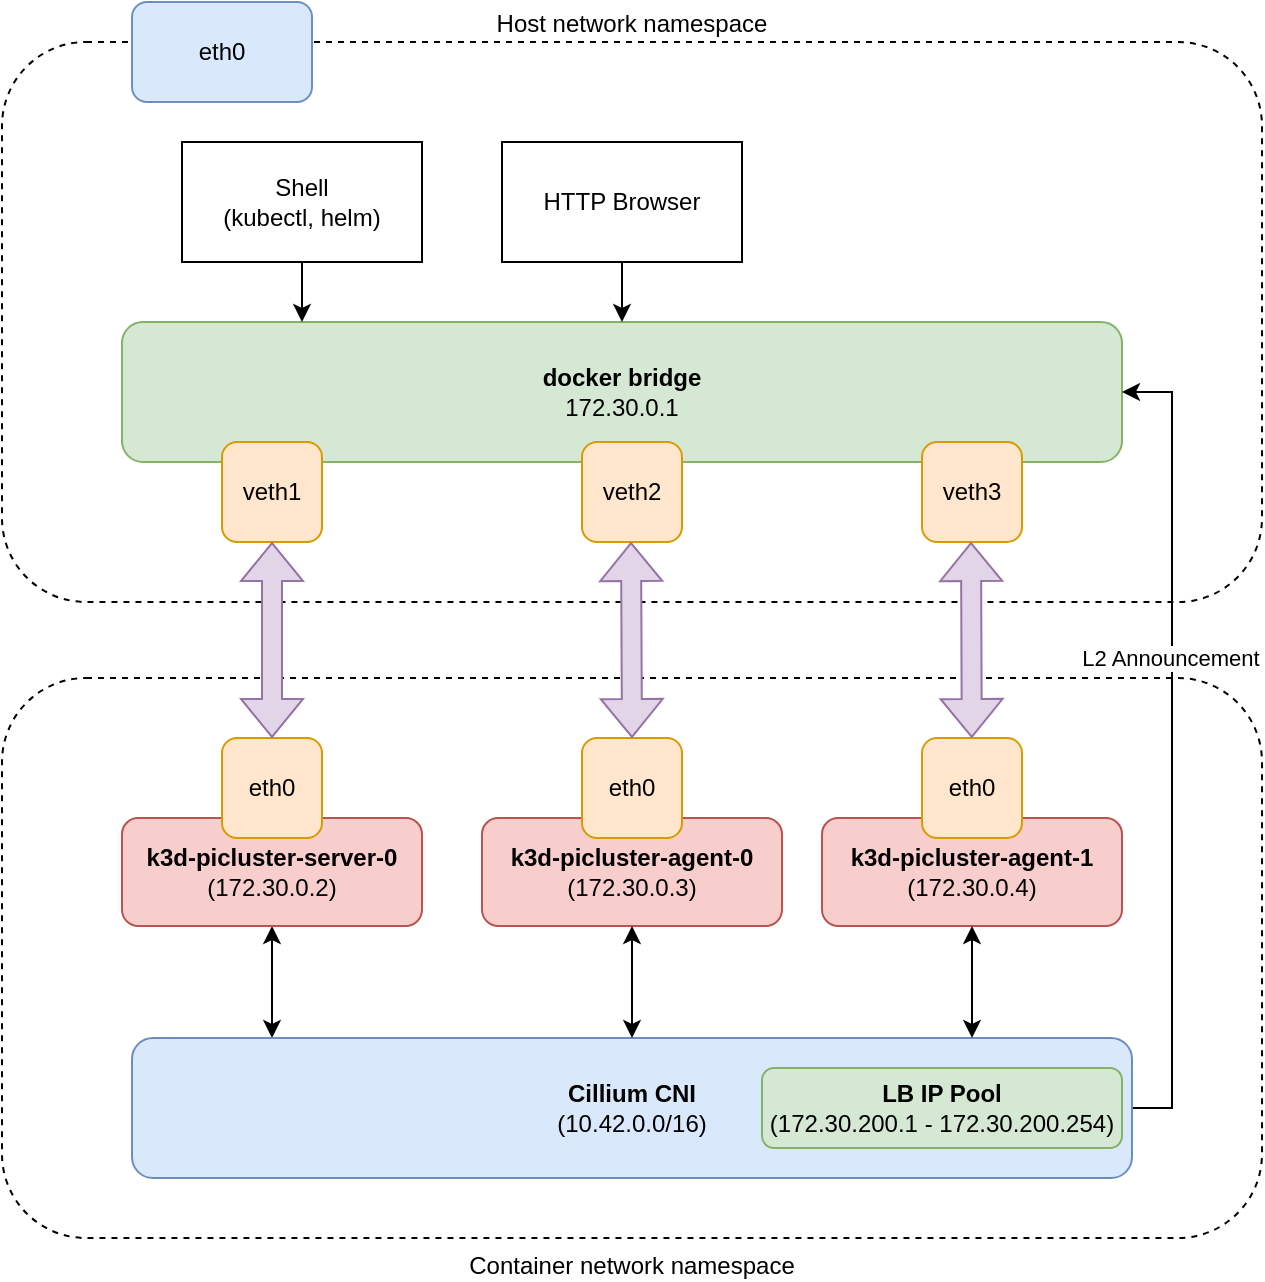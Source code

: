 <mxfile version="21.5.1" type="device">
  <diagram name="Page-1" id="ypYPW6BrJCdiAFsEAPuF">
    <mxGraphModel dx="810" dy="531" grid="1" gridSize="10" guides="1" tooltips="1" connect="1" arrows="1" fold="1" page="1" pageScale="1" pageWidth="1169" pageHeight="827" math="0" shadow="0">
      <root>
        <mxCell id="0" />
        <mxCell id="1" parent="0" />
        <mxCell id="zywAivY-LnaMdtVguS10-25" value="Host network namespace" style="rounded=1;whiteSpace=wrap;html=1;fillColor=none;dashed=1;labelPosition=center;verticalLabelPosition=top;align=center;verticalAlign=bottom;" vertex="1" parent="1">
          <mxGeometry x="50" y="40" width="630" height="280" as="geometry" />
        </mxCell>
        <mxCell id="zywAivY-LnaMdtVguS10-21" value="Container network namespace" style="rounded=1;whiteSpace=wrap;html=1;fillColor=none;dashed=1;labelPosition=center;verticalLabelPosition=bottom;align=center;verticalAlign=top;" vertex="1" parent="1">
          <mxGeometry x="50" y="358" width="630" height="280" as="geometry" />
        </mxCell>
        <mxCell id="zywAivY-LnaMdtVguS10-19" value="&lt;b&gt;docker bridge&lt;/b&gt;&lt;br&gt;172.30.0.1" style="rounded=1;whiteSpace=wrap;html=1;fillColor=#d5e8d4;strokeColor=#82b366;" vertex="1" parent="1">
          <mxGeometry x="110" y="180" width="500" height="70" as="geometry" />
        </mxCell>
        <mxCell id="zywAivY-LnaMdtVguS10-2" value="veth1" style="rounded=1;whiteSpace=wrap;html=1;fillColor=#ffe6cc;strokeColor=#d79b00;" vertex="1" parent="1">
          <mxGeometry x="160" y="240" width="50" height="50" as="geometry" />
        </mxCell>
        <mxCell id="zywAivY-LnaMdtVguS10-3" value="veth2" style="rounded=1;whiteSpace=wrap;html=1;fillColor=#ffe6cc;strokeColor=#d79b00;" vertex="1" parent="1">
          <mxGeometry x="340" y="240" width="50" height="50" as="geometry" />
        </mxCell>
        <mxCell id="zywAivY-LnaMdtVguS10-4" value="veth3" style="rounded=1;whiteSpace=wrap;html=1;fillColor=#ffe6cc;strokeColor=#d79b00;" vertex="1" parent="1">
          <mxGeometry x="510" y="240" width="50" height="50" as="geometry" />
        </mxCell>
        <mxCell id="zywAivY-LnaMdtVguS10-22" style="edgeStyle=orthogonalEdgeStyle;rounded=0;orthogonalLoop=1;jettySize=auto;html=1;startArrow=classic;startFill=1;" edge="1" parent="1" source="zywAivY-LnaMdtVguS10-6" target="zywAivY-LnaMdtVguS10-20">
          <mxGeometry relative="1" as="geometry">
            <Array as="points">
              <mxPoint x="185" y="518" />
              <mxPoint x="185" y="518" />
            </Array>
          </mxGeometry>
        </mxCell>
        <mxCell id="zywAivY-LnaMdtVguS10-6" value="&lt;b&gt;k3d-picluster-server-0&lt;/b&gt;&lt;br&gt;(172.30.0.2)" style="rounded=1;whiteSpace=wrap;html=1;fillColor=#f8cecc;strokeColor=#b85450;" vertex="1" parent="1">
          <mxGeometry x="110" y="428" width="150" height="54" as="geometry" />
        </mxCell>
        <mxCell id="zywAivY-LnaMdtVguS10-9" value="eth0" style="rounded=1;whiteSpace=wrap;html=1;fillColor=#ffe6cc;strokeColor=#d79b00;" vertex="1" parent="1">
          <mxGeometry x="160" y="388" width="50" height="50" as="geometry" />
        </mxCell>
        <mxCell id="zywAivY-LnaMdtVguS10-12" value="&lt;b&gt;k3d-picluster-agent-0&lt;/b&gt;&lt;br&gt;(172.30.0.3)" style="rounded=1;whiteSpace=wrap;html=1;fillColor=#f8cecc;strokeColor=#b85450;" vertex="1" parent="1">
          <mxGeometry x="290" y="428" width="150" height="54" as="geometry" />
        </mxCell>
        <mxCell id="zywAivY-LnaMdtVguS10-13" value="eth0" style="rounded=1;whiteSpace=wrap;html=1;fillColor=#ffe6cc;strokeColor=#d79b00;" vertex="1" parent="1">
          <mxGeometry x="340" y="388" width="50" height="50" as="geometry" />
        </mxCell>
        <mxCell id="zywAivY-LnaMdtVguS10-14" value="&lt;b&gt;k3d-picluster-agent-1&lt;/b&gt;&lt;br&gt;(172.30.0.4)" style="rounded=1;whiteSpace=wrap;html=1;fillColor=#f8cecc;strokeColor=#b85450;" vertex="1" parent="1">
          <mxGeometry x="460" y="428" width="150" height="54" as="geometry" />
        </mxCell>
        <mxCell id="zywAivY-LnaMdtVguS10-15" value="eth0" style="rounded=1;whiteSpace=wrap;html=1;fillColor=#ffe6cc;strokeColor=#d79b00;" vertex="1" parent="1">
          <mxGeometry x="510" y="388" width="50" height="50" as="geometry" />
        </mxCell>
        <mxCell id="zywAivY-LnaMdtVguS10-16" value="" style="shape=flexArrow;endArrow=classic;startArrow=classic;html=1;rounded=0;entryX=0.5;entryY=1;entryDx=0;entryDy=0;exitX=0.5;exitY=0;exitDx=0;exitDy=0;fillColor=#e1d5e7;strokeColor=#9673a6;" edge="1" parent="1" source="zywAivY-LnaMdtVguS10-9" target="zywAivY-LnaMdtVguS10-2">
          <mxGeometry width="100" height="100" relative="1" as="geometry">
            <mxPoint x="50" y="420" as="sourcePoint" />
            <mxPoint x="150" y="320" as="targetPoint" />
          </mxGeometry>
        </mxCell>
        <mxCell id="zywAivY-LnaMdtVguS10-17" value="" style="shape=flexArrow;endArrow=classic;startArrow=classic;html=1;rounded=0;entryX=0.5;entryY=1;entryDx=0;entryDy=0;fillColor=#e1d5e7;strokeColor=#9673a6;exitX=0.5;exitY=0;exitDx=0;exitDy=0;" edge="1" parent="1" source="zywAivY-LnaMdtVguS10-13">
          <mxGeometry width="100" height="100" relative="1" as="geometry">
            <mxPoint x="365" y="350" as="sourcePoint" />
            <mxPoint x="364.5" y="290" as="targetPoint" />
          </mxGeometry>
        </mxCell>
        <mxCell id="zywAivY-LnaMdtVguS10-18" value="" style="shape=flexArrow;endArrow=classic;startArrow=classic;html=1;rounded=0;entryX=0.5;entryY=1;entryDx=0;entryDy=0;fillColor=#e1d5e7;strokeColor=#9673a6;" edge="1" parent="1" source="zywAivY-LnaMdtVguS10-15">
          <mxGeometry width="100" height="100" relative="1" as="geometry">
            <mxPoint x="534.5" y="350" as="sourcePoint" />
            <mxPoint x="534.5" y="290" as="targetPoint" />
          </mxGeometry>
        </mxCell>
        <mxCell id="zywAivY-LnaMdtVguS10-29" style="edgeStyle=orthogonalEdgeStyle;rounded=0;orthogonalLoop=1;jettySize=auto;html=1;exitX=1;exitY=0.5;exitDx=0;exitDy=0;labelBackgroundColor=none;" edge="1" parent="1" source="zywAivY-LnaMdtVguS10-20" target="zywAivY-LnaMdtVguS10-19">
          <mxGeometry relative="1" as="geometry">
            <Array as="points">
              <mxPoint x="635" y="573" />
              <mxPoint x="635" y="215" />
            </Array>
          </mxGeometry>
        </mxCell>
        <mxCell id="zywAivY-LnaMdtVguS10-30" value="L2 Announcement" style="edgeLabel;html=1;align=center;verticalAlign=middle;resizable=0;points=[];" vertex="1" connectable="0" parent="zywAivY-LnaMdtVguS10-29">
          <mxGeometry x="0.216" y="1" relative="1" as="geometry">
            <mxPoint as="offset" />
          </mxGeometry>
        </mxCell>
        <mxCell id="zywAivY-LnaMdtVguS10-20" value="&lt;b&gt;Cillium CNI&lt;/b&gt;&lt;br&gt;(10.42.0.0/16)" style="rounded=1;whiteSpace=wrap;html=1;fillColor=#dae8fc;strokeColor=#6c8ebf;" vertex="1" parent="1">
          <mxGeometry x="115" y="538" width="500" height="70" as="geometry" />
        </mxCell>
        <mxCell id="zywAivY-LnaMdtVguS10-23" style="edgeStyle=orthogonalEdgeStyle;rounded=0;orthogonalLoop=1;jettySize=auto;html=1;startArrow=classic;startFill=1;entryX=0.5;entryY=1;entryDx=0;entryDy=0;" edge="1" parent="1" source="zywAivY-LnaMdtVguS10-20" target="zywAivY-LnaMdtVguS10-12">
          <mxGeometry relative="1" as="geometry">
            <mxPoint x="195" y="492" as="sourcePoint" />
            <mxPoint x="195" y="548" as="targetPoint" />
            <Array as="points" />
          </mxGeometry>
        </mxCell>
        <mxCell id="zywAivY-LnaMdtVguS10-24" style="edgeStyle=orthogonalEdgeStyle;rounded=0;orthogonalLoop=1;jettySize=auto;html=1;startArrow=classic;startFill=1;" edge="1" parent="1" source="zywAivY-LnaMdtVguS10-20" target="zywAivY-LnaMdtVguS10-14">
          <mxGeometry relative="1" as="geometry">
            <mxPoint x="375" y="548" as="sourcePoint" />
            <mxPoint x="375" y="492" as="targetPoint" />
            <Array as="points">
              <mxPoint x="535" y="528" />
              <mxPoint x="535" y="528" />
            </Array>
          </mxGeometry>
        </mxCell>
        <mxCell id="zywAivY-LnaMdtVguS10-28" value="eth0" style="rounded=1;whiteSpace=wrap;html=1;fillColor=#dae8fc;strokeColor=#6c8ebf;" vertex="1" parent="1">
          <mxGeometry x="115" y="20" width="90" height="50" as="geometry" />
        </mxCell>
        <mxCell id="zywAivY-LnaMdtVguS10-32" value="&lt;font&gt;&lt;b&gt;LB IP Pool&lt;/b&gt;&lt;br&gt;(172.30.200.1 - 172.30.200.254)&lt;br&gt;&lt;/font&gt;" style="rounded=1;whiteSpace=wrap;html=1;fillColor=#d5e8d4;strokeColor=#82b366;fontColor=#000000;" vertex="1" parent="1">
          <mxGeometry x="430" y="553" width="180" height="40" as="geometry" />
        </mxCell>
        <mxCell id="zywAivY-LnaMdtVguS10-39" style="rounded=0;orthogonalLoop=1;jettySize=auto;html=1;edgeStyle=orthogonalEdgeStyle;" edge="1" parent="1" source="zywAivY-LnaMdtVguS10-35" target="zywAivY-LnaMdtVguS10-19">
          <mxGeometry relative="1" as="geometry">
            <Array as="points">
              <mxPoint x="200" y="170" />
              <mxPoint x="200" y="170" />
            </Array>
          </mxGeometry>
        </mxCell>
        <mxCell id="zywAivY-LnaMdtVguS10-35" value="Shell&lt;br&gt;(kubectl, helm)" style="rounded=0;whiteSpace=wrap;html=1;" vertex="1" parent="1">
          <mxGeometry x="140" y="90" width="120" height="60" as="geometry" />
        </mxCell>
        <mxCell id="zywAivY-LnaMdtVguS10-40" style="edgeStyle=orthogonalEdgeStyle;rounded=0;orthogonalLoop=1;jettySize=auto;html=1;" edge="1" parent="1" source="zywAivY-LnaMdtVguS10-36" target="zywAivY-LnaMdtVguS10-19">
          <mxGeometry relative="1" as="geometry">
            <Array as="points">
              <mxPoint x="360" y="160" />
              <mxPoint x="360" y="160" />
            </Array>
          </mxGeometry>
        </mxCell>
        <mxCell id="zywAivY-LnaMdtVguS10-36" value="HTTP Browser" style="rounded=0;whiteSpace=wrap;html=1;" vertex="1" parent="1">
          <mxGeometry x="300" y="90" width="120" height="60" as="geometry" />
        </mxCell>
      </root>
    </mxGraphModel>
  </diagram>
</mxfile>
